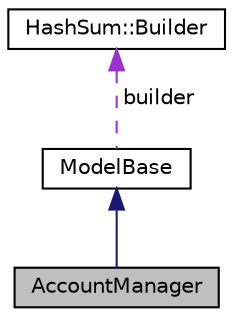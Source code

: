 digraph "AccountManager"
{
  edge [fontname="Helvetica",fontsize="10",labelfontname="Helvetica",labelfontsize="10"];
  node [fontname="Helvetica",fontsize="10",shape=record];
  Node1 [label="AccountManager",height=0.2,width=0.4,color="black", fillcolor="grey75", style="filled", fontcolor="black"];
  Node2 -> Node1 [dir="back",color="midnightblue",fontsize="10",style="solid",fontname="Helvetica"];
  Node2 [label="ModelBase",height=0.2,width=0.4,color="black", fillcolor="white", style="filled",URL="$class_model_base.html"];
  Node3 -> Node2 [dir="back",color="darkorchid3",fontsize="10",style="dashed",label=" builder" ,fontname="Helvetica"];
  Node3 [label="HashSum::Builder",height=0.2,width=0.4,color="black", fillcolor="white", style="filled",URL="$class_hash_sum_1_1_builder.html"];
}
